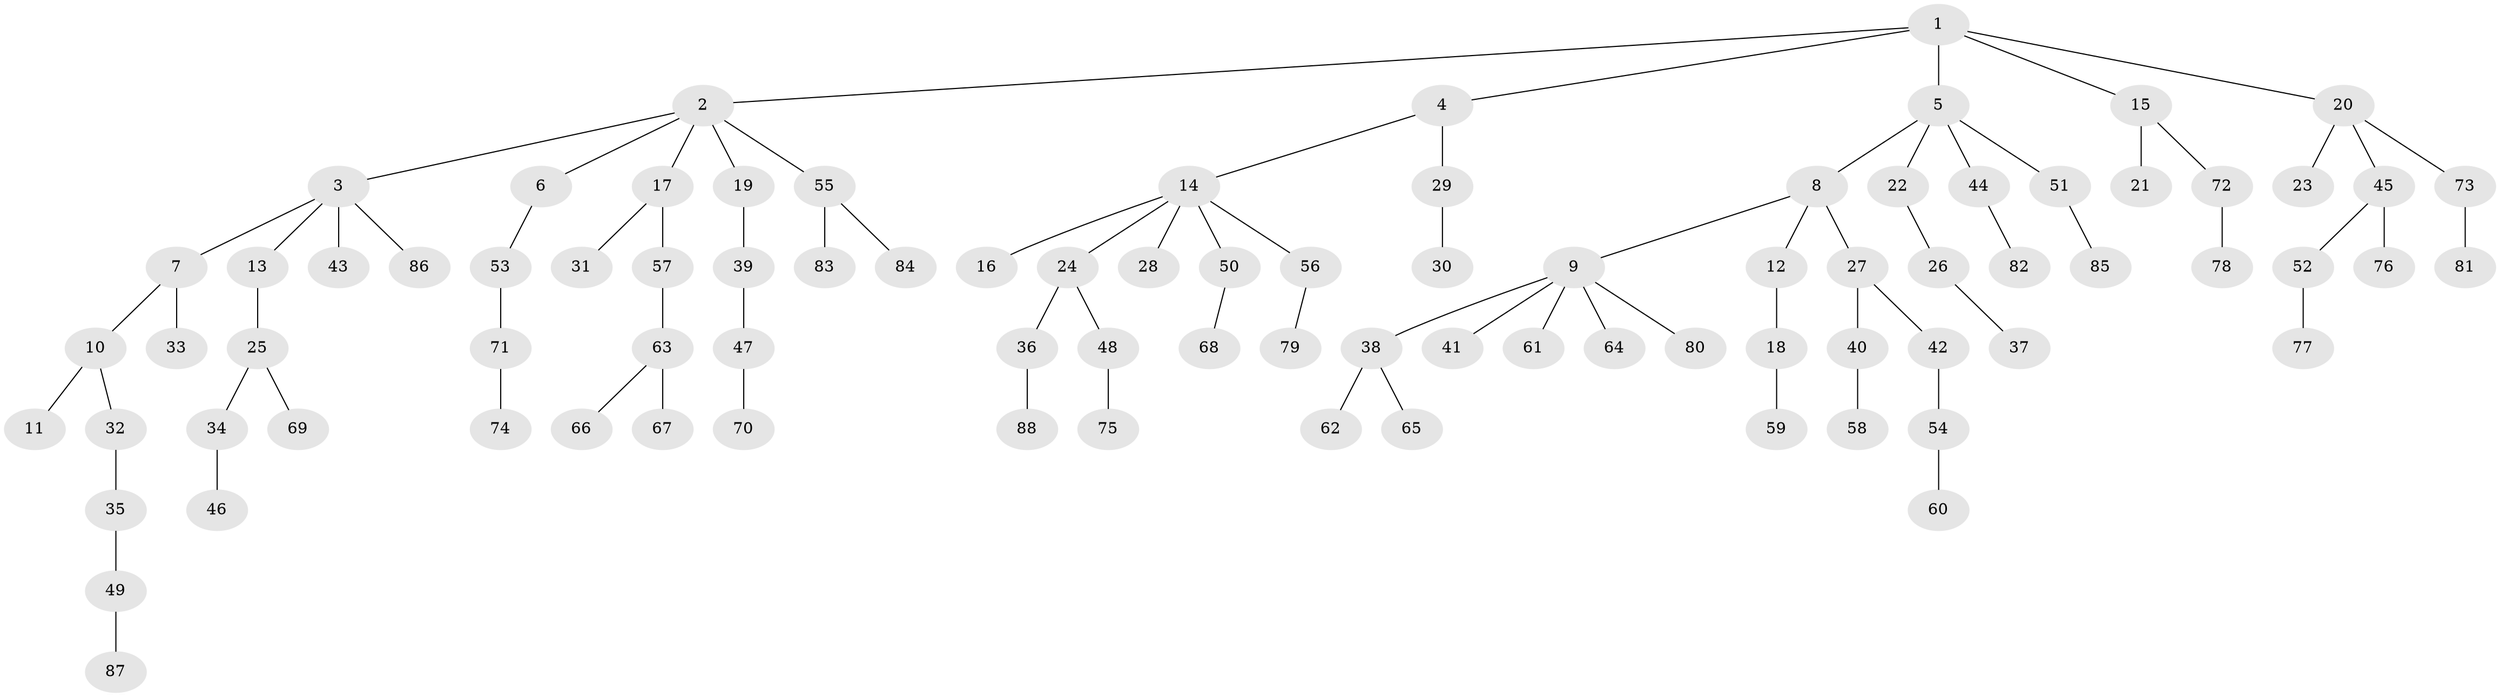 // Generated by graph-tools (version 1.1) at 2025/36/03/09/25 02:36:41]
// undirected, 88 vertices, 87 edges
graph export_dot {
graph [start="1"]
  node [color=gray90,style=filled];
  1;
  2;
  3;
  4;
  5;
  6;
  7;
  8;
  9;
  10;
  11;
  12;
  13;
  14;
  15;
  16;
  17;
  18;
  19;
  20;
  21;
  22;
  23;
  24;
  25;
  26;
  27;
  28;
  29;
  30;
  31;
  32;
  33;
  34;
  35;
  36;
  37;
  38;
  39;
  40;
  41;
  42;
  43;
  44;
  45;
  46;
  47;
  48;
  49;
  50;
  51;
  52;
  53;
  54;
  55;
  56;
  57;
  58;
  59;
  60;
  61;
  62;
  63;
  64;
  65;
  66;
  67;
  68;
  69;
  70;
  71;
  72;
  73;
  74;
  75;
  76;
  77;
  78;
  79;
  80;
  81;
  82;
  83;
  84;
  85;
  86;
  87;
  88;
  1 -- 2;
  1 -- 4;
  1 -- 5;
  1 -- 15;
  1 -- 20;
  2 -- 3;
  2 -- 6;
  2 -- 17;
  2 -- 19;
  2 -- 55;
  3 -- 7;
  3 -- 13;
  3 -- 43;
  3 -- 86;
  4 -- 14;
  4 -- 29;
  5 -- 8;
  5 -- 22;
  5 -- 44;
  5 -- 51;
  6 -- 53;
  7 -- 10;
  7 -- 33;
  8 -- 9;
  8 -- 12;
  8 -- 27;
  9 -- 38;
  9 -- 41;
  9 -- 61;
  9 -- 64;
  9 -- 80;
  10 -- 11;
  10 -- 32;
  12 -- 18;
  13 -- 25;
  14 -- 16;
  14 -- 24;
  14 -- 28;
  14 -- 50;
  14 -- 56;
  15 -- 21;
  15 -- 72;
  17 -- 31;
  17 -- 57;
  18 -- 59;
  19 -- 39;
  20 -- 23;
  20 -- 45;
  20 -- 73;
  22 -- 26;
  24 -- 36;
  24 -- 48;
  25 -- 34;
  25 -- 69;
  26 -- 37;
  27 -- 40;
  27 -- 42;
  29 -- 30;
  32 -- 35;
  34 -- 46;
  35 -- 49;
  36 -- 88;
  38 -- 62;
  38 -- 65;
  39 -- 47;
  40 -- 58;
  42 -- 54;
  44 -- 82;
  45 -- 52;
  45 -- 76;
  47 -- 70;
  48 -- 75;
  49 -- 87;
  50 -- 68;
  51 -- 85;
  52 -- 77;
  53 -- 71;
  54 -- 60;
  55 -- 83;
  55 -- 84;
  56 -- 79;
  57 -- 63;
  63 -- 66;
  63 -- 67;
  71 -- 74;
  72 -- 78;
  73 -- 81;
}
